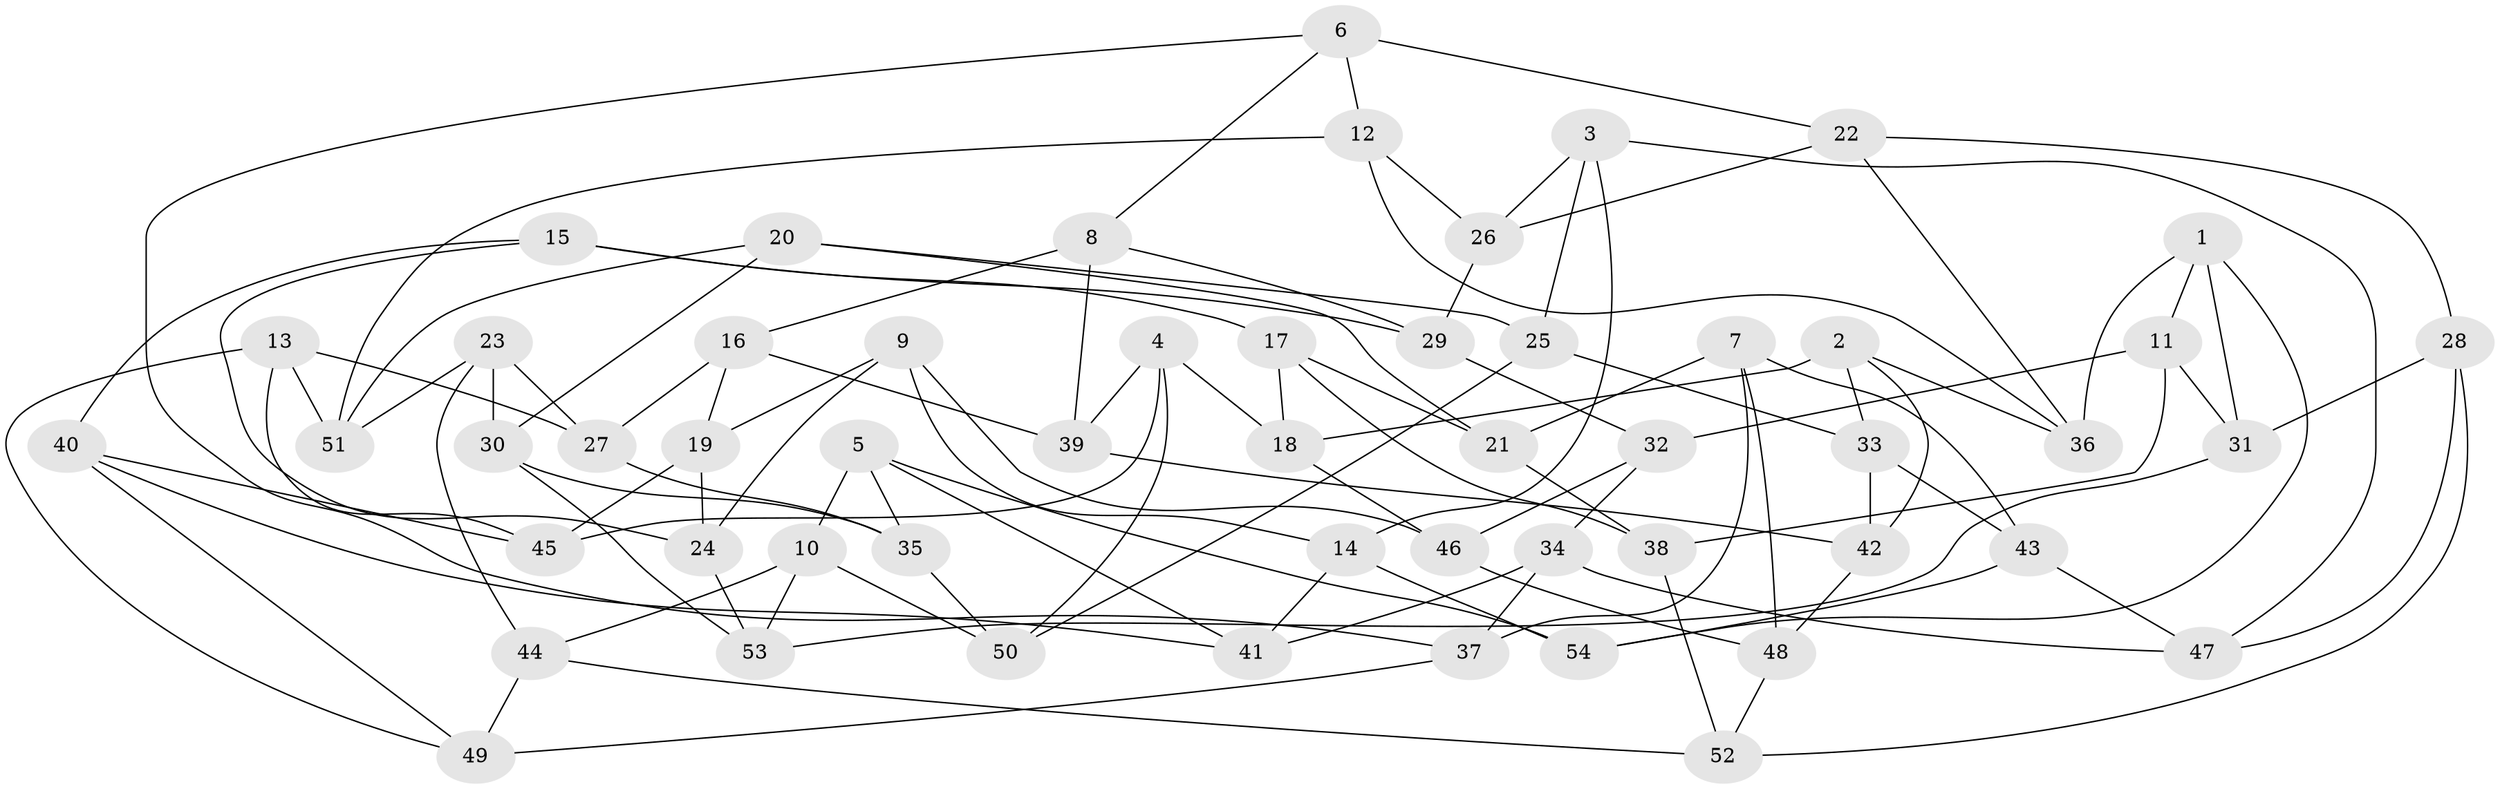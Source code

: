 // Generated by graph-tools (version 1.1) at 2025/58/03/09/25 04:58:48]
// undirected, 54 vertices, 108 edges
graph export_dot {
graph [start="1"]
  node [color=gray90,style=filled];
  1;
  2;
  3;
  4;
  5;
  6;
  7;
  8;
  9;
  10;
  11;
  12;
  13;
  14;
  15;
  16;
  17;
  18;
  19;
  20;
  21;
  22;
  23;
  24;
  25;
  26;
  27;
  28;
  29;
  30;
  31;
  32;
  33;
  34;
  35;
  36;
  37;
  38;
  39;
  40;
  41;
  42;
  43;
  44;
  45;
  46;
  47;
  48;
  49;
  50;
  51;
  52;
  53;
  54;
  1 -- 31;
  1 -- 11;
  1 -- 36;
  1 -- 54;
  2 -- 42;
  2 -- 18;
  2 -- 36;
  2 -- 33;
  3 -- 47;
  3 -- 14;
  3 -- 26;
  3 -- 25;
  4 -- 18;
  4 -- 50;
  4 -- 39;
  4 -- 45;
  5 -- 54;
  5 -- 35;
  5 -- 10;
  5 -- 41;
  6 -- 8;
  6 -- 37;
  6 -- 12;
  6 -- 22;
  7 -- 43;
  7 -- 48;
  7 -- 21;
  7 -- 37;
  8 -- 39;
  8 -- 29;
  8 -- 16;
  9 -- 14;
  9 -- 24;
  9 -- 46;
  9 -- 19;
  10 -- 44;
  10 -- 53;
  10 -- 50;
  11 -- 32;
  11 -- 31;
  11 -- 38;
  12 -- 51;
  12 -- 26;
  12 -- 36;
  13 -- 45;
  13 -- 49;
  13 -- 51;
  13 -- 27;
  14 -- 41;
  14 -- 54;
  15 -- 40;
  15 -- 17;
  15 -- 24;
  15 -- 29;
  16 -- 27;
  16 -- 39;
  16 -- 19;
  17 -- 18;
  17 -- 38;
  17 -- 21;
  18 -- 46;
  19 -- 45;
  19 -- 24;
  20 -- 25;
  20 -- 51;
  20 -- 21;
  20 -- 30;
  21 -- 38;
  22 -- 28;
  22 -- 26;
  22 -- 36;
  23 -- 27;
  23 -- 30;
  23 -- 44;
  23 -- 51;
  24 -- 53;
  25 -- 33;
  25 -- 50;
  26 -- 29;
  27 -- 35;
  28 -- 52;
  28 -- 47;
  28 -- 31;
  29 -- 32;
  30 -- 53;
  30 -- 35;
  31 -- 53;
  32 -- 34;
  32 -- 46;
  33 -- 42;
  33 -- 43;
  34 -- 47;
  34 -- 41;
  34 -- 37;
  35 -- 50;
  37 -- 49;
  38 -- 52;
  39 -- 42;
  40 -- 49;
  40 -- 41;
  40 -- 45;
  42 -- 48;
  43 -- 54;
  43 -- 47;
  44 -- 52;
  44 -- 49;
  46 -- 48;
  48 -- 52;
}
